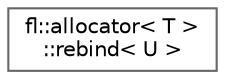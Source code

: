 digraph "Graphical Class Hierarchy"
{
 // INTERACTIVE_SVG=YES
 // LATEX_PDF_SIZE
  bgcolor="transparent";
  edge [fontname=Helvetica,fontsize=10,labelfontname=Helvetica,labelfontsize=10];
  node [fontname=Helvetica,fontsize=10,shape=box,height=0.2,width=0.4];
  rankdir="LR";
  Node0 [id="Node000000",label="fl::allocator\< T \>\l::rebind\< U \>",height=0.2,width=0.4,color="grey40", fillcolor="white", style="filled",URL="$d8/dcd/classfl_1_1allocator.html#d2/d69/structfl_1_1allocator_1_1rebind",tooltip=" "];
}

